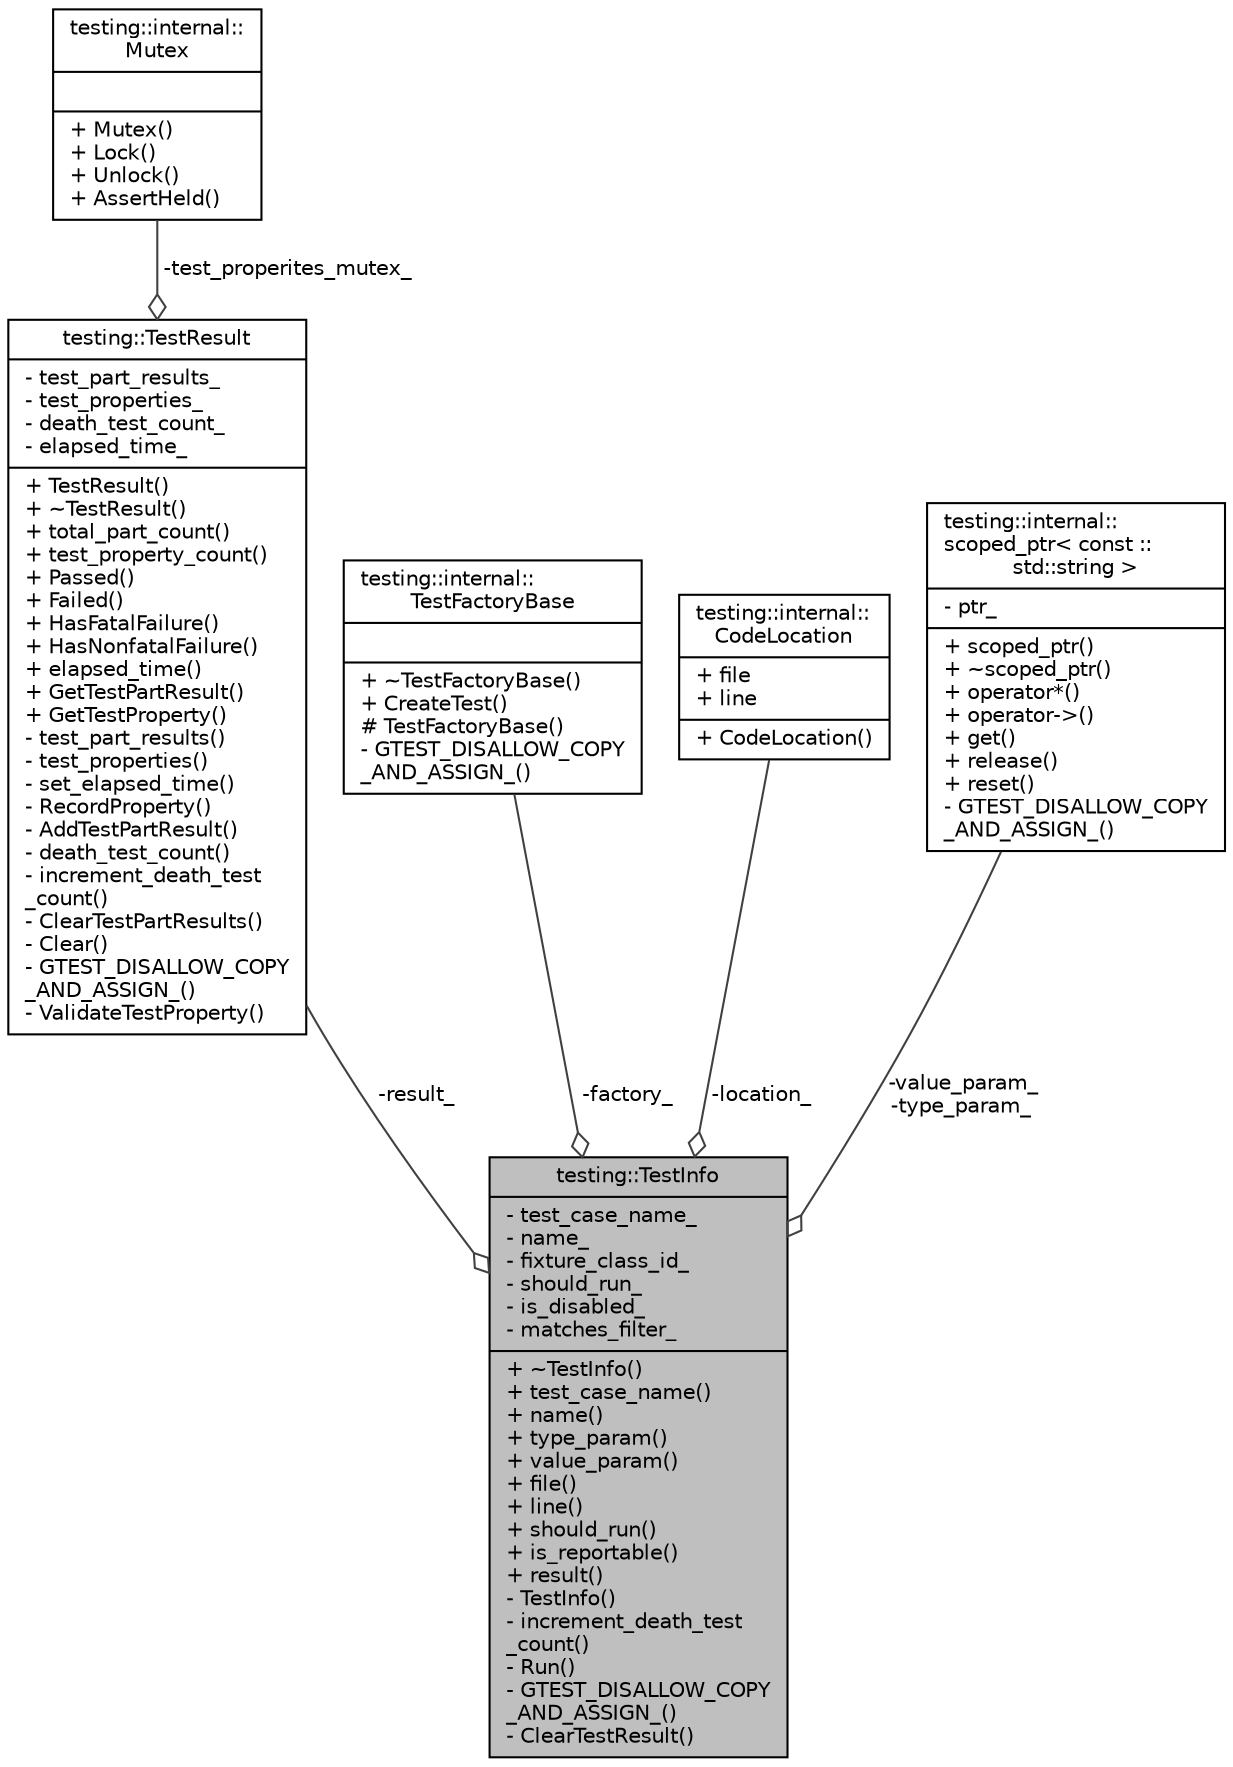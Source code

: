 digraph "testing::TestInfo"
{
  edge [fontname="Helvetica",fontsize="10",labelfontname="Helvetica",labelfontsize="10"];
  node [fontname="Helvetica",fontsize="10",shape=record];
  Node1 [label="{testing::TestInfo\n|- test_case_name_\l- name_\l- fixture_class_id_\l- should_run_\l- is_disabled_\l- matches_filter_\l|+ ~TestInfo()\l+ test_case_name()\l+ name()\l+ type_param()\l+ value_param()\l+ file()\l+ line()\l+ should_run()\l+ is_reportable()\l+ result()\l- TestInfo()\l- increment_death_test\l_count()\l- Run()\l- GTEST_DISALLOW_COPY\l_AND_ASSIGN_()\l- ClearTestResult()\l}",height=0.2,width=0.4,color="black", fillcolor="grey75", style="filled", fontcolor="black"];
  Node2 -> Node1 [color="grey25",fontsize="10",style="solid",label=" -result_" ,arrowhead="odiamond",fontname="Helvetica"];
  Node2 [label="{testing::TestResult\n|- test_part_results_\l- test_properties_\l- death_test_count_\l- elapsed_time_\l|+ TestResult()\l+ ~TestResult()\l+ total_part_count()\l+ test_property_count()\l+ Passed()\l+ Failed()\l+ HasFatalFailure()\l+ HasNonfatalFailure()\l+ elapsed_time()\l+ GetTestPartResult()\l+ GetTestProperty()\l- test_part_results()\l- test_properties()\l- set_elapsed_time()\l- RecordProperty()\l- AddTestPartResult()\l- death_test_count()\l- increment_death_test\l_count()\l- ClearTestPartResults()\l- Clear()\l- GTEST_DISALLOW_COPY\l_AND_ASSIGN_()\l- ValidateTestProperty()\l}",height=0.2,width=0.4,color="black", fillcolor="white", style="filled",URL="$d1/d69/classtesting_1_1_test_result.html"];
  Node3 -> Node2 [color="grey25",fontsize="10",style="solid",label=" -test_properites_mutex_" ,arrowhead="odiamond",fontname="Helvetica"];
  Node3 [label="{testing::internal::\lMutex\n||+ Mutex()\l+ Lock()\l+ Unlock()\l+ AssertHeld()\l}",height=0.2,width=0.4,color="black", fillcolor="white", style="filled",URL="$d8/d77/classtesting_1_1internal_1_1_mutex.html"];
  Node4 -> Node1 [color="grey25",fontsize="10",style="solid",label=" -factory_" ,arrowhead="odiamond",fontname="Helvetica"];
  Node4 [label="{testing::internal::\lTestFactoryBase\n||+ ~TestFactoryBase()\l+ CreateTest()\l# TestFactoryBase()\l- GTEST_DISALLOW_COPY\l_AND_ASSIGN_()\l}",height=0.2,width=0.4,color="black", fillcolor="white", style="filled",URL="$d8/d8b/classtesting_1_1internal_1_1_test_factory_base.html"];
  Node5 -> Node1 [color="grey25",fontsize="10",style="solid",label=" -location_" ,arrowhead="odiamond",fontname="Helvetica"];
  Node5 [label="{testing::internal::\lCodeLocation\n|+ file\l+ line\l|+ CodeLocation()\l}",height=0.2,width=0.4,color="black", fillcolor="white", style="filled",URL="$d7/d69/structtesting_1_1internal_1_1_code_location.html"];
  Node6 -> Node1 [color="grey25",fontsize="10",style="solid",label=" -value_param_\n-type_param_" ,arrowhead="odiamond",fontname="Helvetica"];
  Node6 [label="{testing::internal::\lscoped_ptr\< const ::\lstd::string \>\n|- ptr_\l|+ scoped_ptr()\l+ ~scoped_ptr()\l+ operator*()\l+ operator-\>()\l+ get()\l+ release()\l+ reset()\l- GTEST_DISALLOW_COPY\l_AND_ASSIGN_()\l}",height=0.2,width=0.4,color="black", fillcolor="white", style="filled",URL="$de/d6a/classtesting_1_1internal_1_1scoped__ptr.html"];
}
